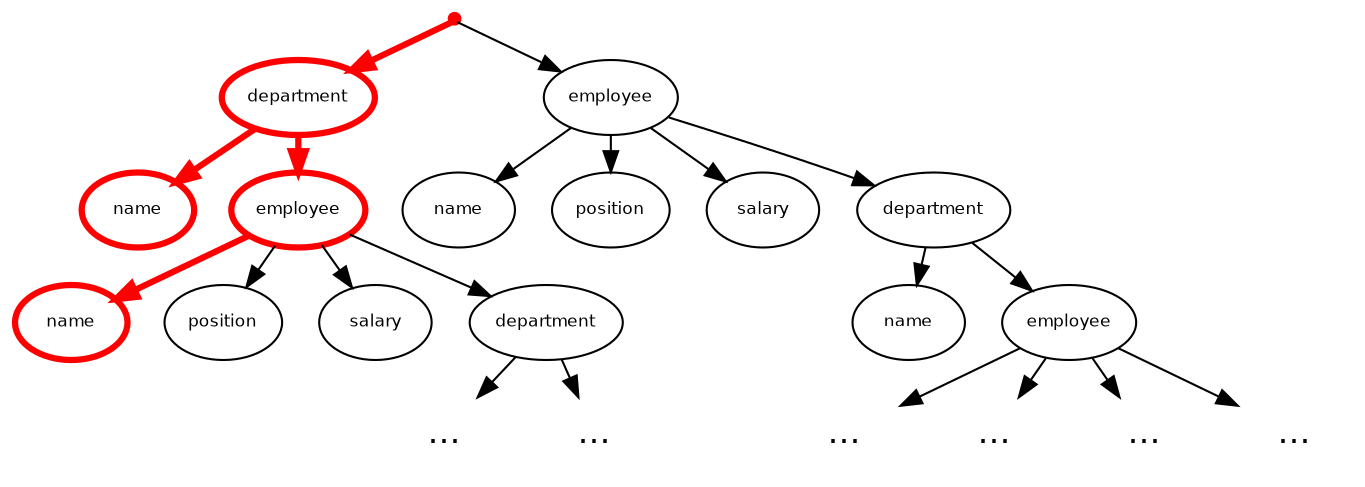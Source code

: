 
digraph {
    graph [ranksep=.25 nodesep=.25, pad=.1, bgcolor=transparent]
    node [fontname="DejaVu Sans", fontsize=8]
    void [shape=point penwidth=3 color=red]
    dept [label=department penwidth=3 color=red]
    empl [label=employee]
    dept_name [label=name penwidth=3 color=red]
    dept_empl [label=employee penwidth=3 color=red]
    empl_name [label=name]
    empl_position [label=position]
    empl_salary [label=salary]
    empl_dept [label=department]
    dept_empl_name [label=name penwidth=3 color=red]
    dept_empl_position [label=position]
    dept_empl_salary [label=salary]
    dept_empl_dept [label=department]
    empl_dept_name [label=name]
    empl_dept_empl [label=employee]
    dept_empl_dept_name [shape=none label="&hellip;" fontsize=16]
    dept_empl_dept_empl [shape=none label="&hellip;" fontsize=16]
    empl_dept_empl_name [shape=none label="&hellip;" fontsize=16]
    empl_dept_empl_position [shape=none label="&hellip;" fontsize=16]
    empl_dept_empl_salary [shape=none label="&hellip;" fontsize=16]
    empl_dept_empl_dept [shape=none label="&hellip;" fontsize=16]
    void -> dept [penwidth=3 color=red]
    void -> empl
    dept -> dept_name [penwidth=3 color=red]
    dept -> dept_empl [penwidth=3 color=red]
    empl -> empl_name
    empl -> empl_position
    empl -> empl_salary
    empl -> empl_dept
    dept_empl -> dept_empl_name [penwidth=3 color=red]
    dept_empl -> dept_empl_position
    dept_empl -> dept_empl_salary
    dept_empl -> dept_empl_dept
    empl_dept -> empl_dept_name
    empl_dept -> empl_dept_empl
    dept_empl_dept -> dept_empl_dept_name
    dept_empl_dept -> dept_empl_dept_empl
    empl_dept_empl -> empl_dept_empl_name
    empl_dept_empl -> empl_dept_empl_position
    empl_dept_empl -> empl_dept_empl_salary
    empl_dept_empl -> empl_dept_empl_dept
}

